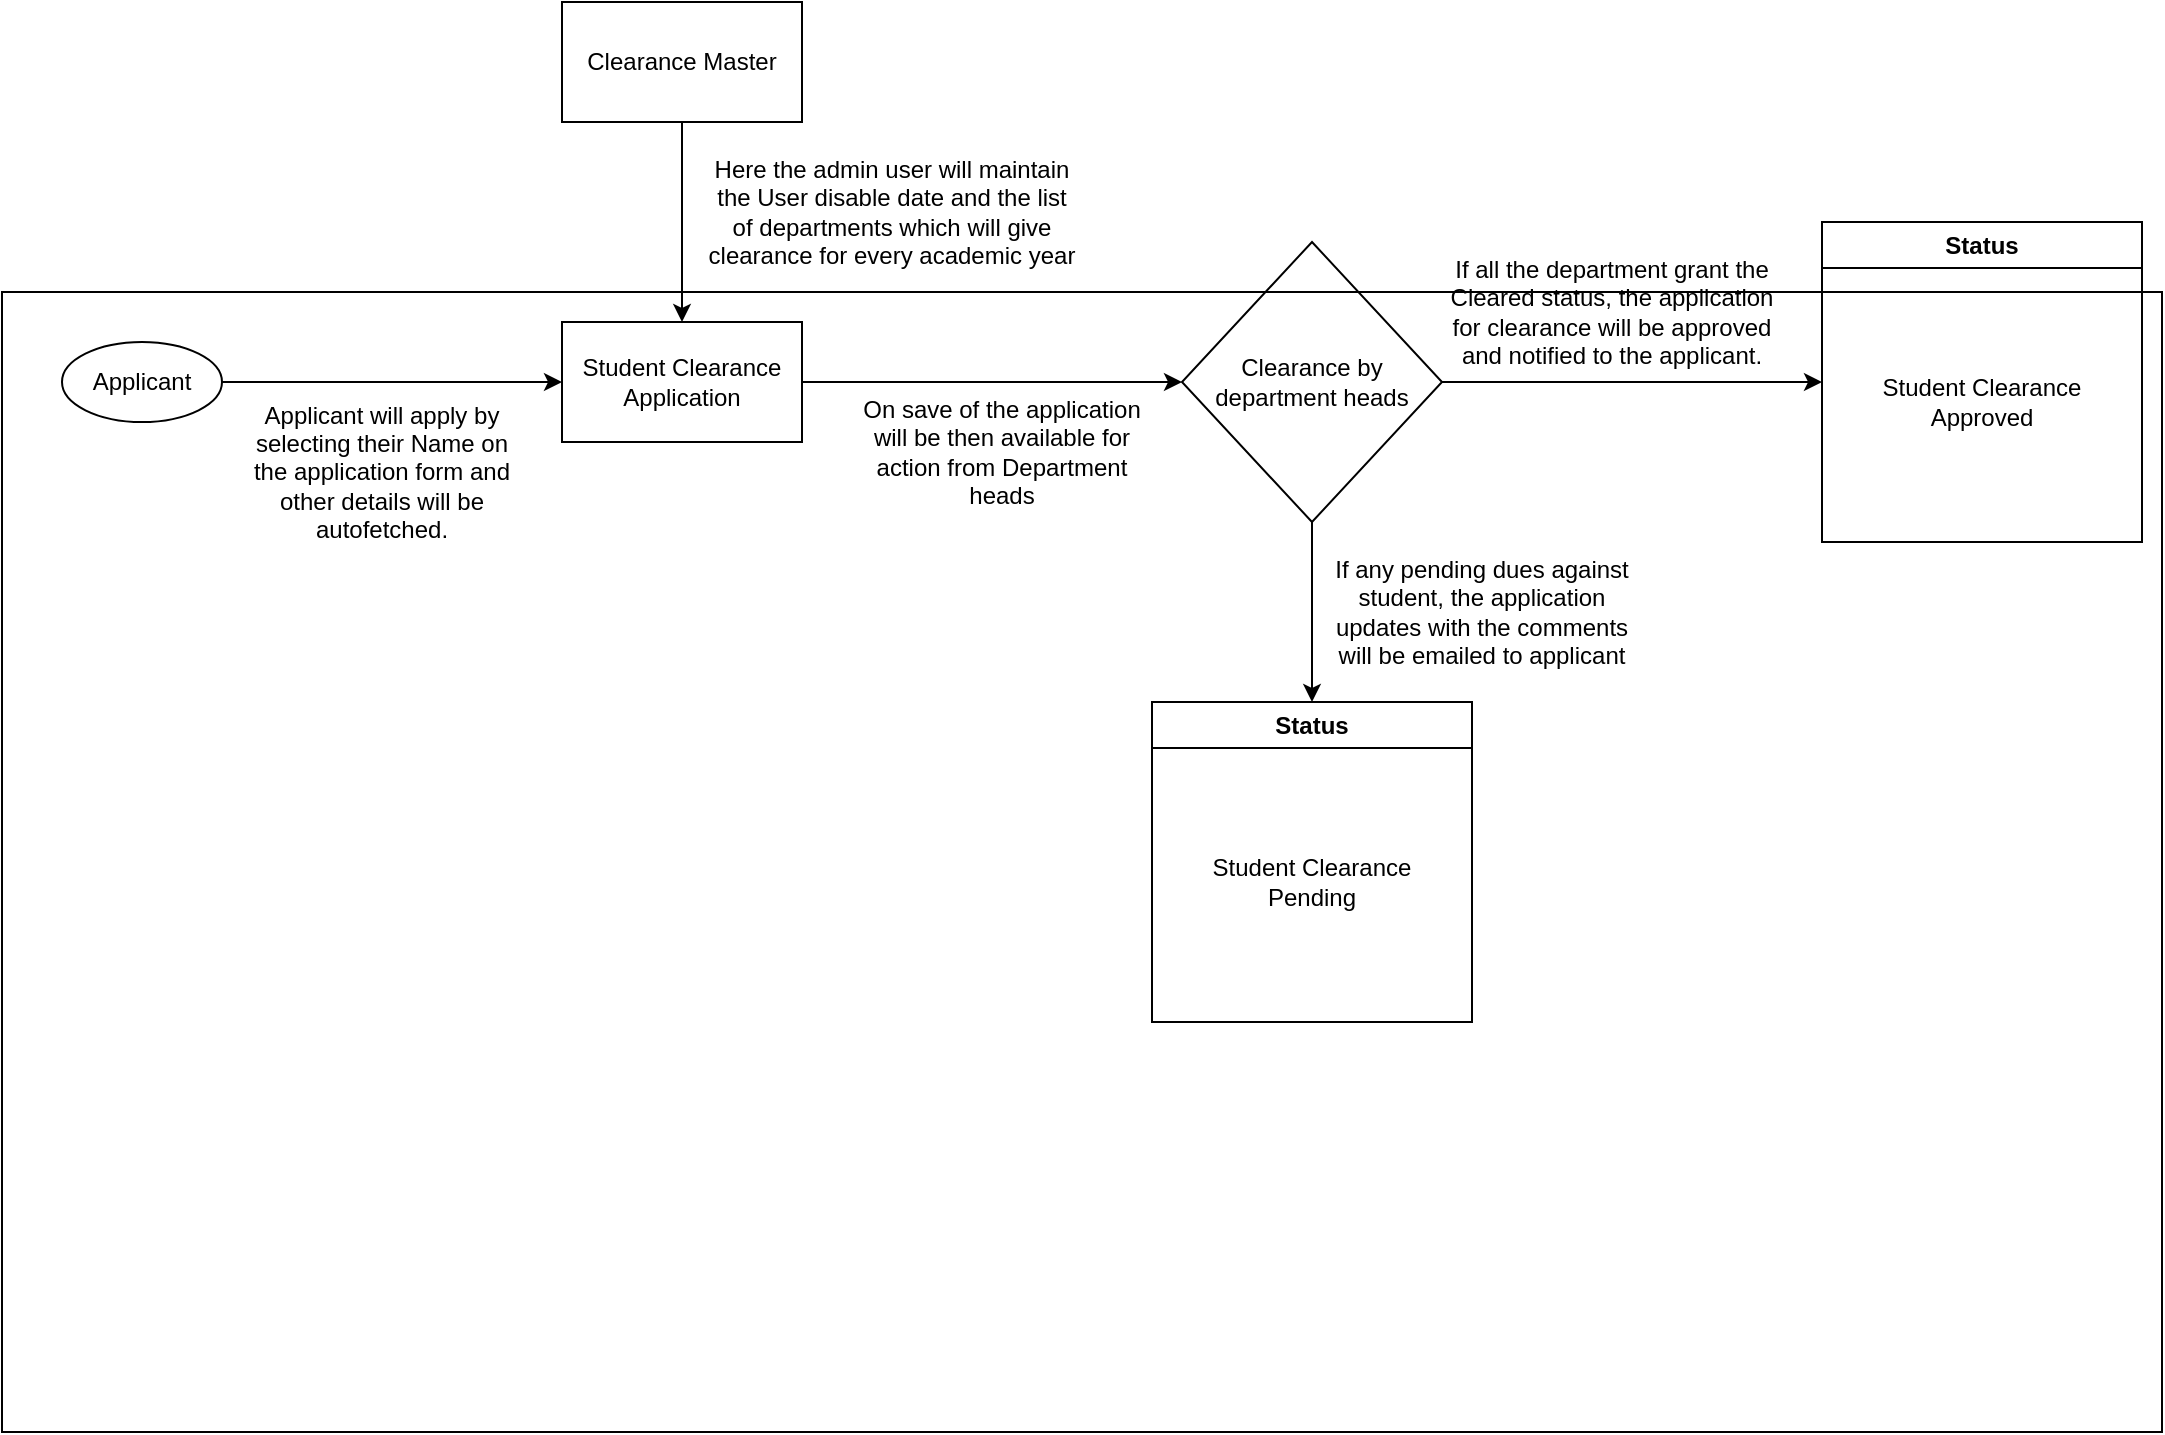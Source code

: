 <mxfile version="21.1.4" type="device">
  <diagram name="Page-1" id="RtX7O3aUDO1mknOpod4m">
    <mxGraphModel dx="2227" dy="788" grid="1" gridSize="10" guides="1" tooltips="1" connect="1" arrows="1" fold="1" page="1" pageScale="1" pageWidth="850" pageHeight="1100" math="0" shadow="0">
      <root>
        <mxCell id="0" />
        <mxCell id="1" parent="0" />
        <mxCell id="ZKevlM1vEIPRT6mVdrC--5" style="edgeStyle=orthogonalEdgeStyle;rounded=0;orthogonalLoop=1;jettySize=auto;html=1;" edge="1" parent="1" source="ZKevlM1vEIPRT6mVdrC--1" target="ZKevlM1vEIPRT6mVdrC--2">
          <mxGeometry relative="1" as="geometry" />
        </mxCell>
        <mxCell id="ZKevlM1vEIPRT6mVdrC--1" value="Clearance Master" style="rounded=0;whiteSpace=wrap;html=1;" vertex="1" parent="1">
          <mxGeometry x="260" y="130" width="120" height="60" as="geometry" />
        </mxCell>
        <mxCell id="ZKevlM1vEIPRT6mVdrC--11" style="edgeStyle=orthogonalEdgeStyle;rounded=0;orthogonalLoop=1;jettySize=auto;html=1;entryX=0;entryY=0.5;entryDx=0;entryDy=0;" edge="1" parent="1" source="ZKevlM1vEIPRT6mVdrC--2" target="ZKevlM1vEIPRT6mVdrC--12">
          <mxGeometry relative="1" as="geometry">
            <mxPoint x="480" y="320" as="targetPoint" />
          </mxGeometry>
        </mxCell>
        <mxCell id="ZKevlM1vEIPRT6mVdrC--2" value="Student Clearance Application" style="rounded=0;whiteSpace=wrap;html=1;" vertex="1" parent="1">
          <mxGeometry x="260" y="290" width="120" height="60" as="geometry" />
        </mxCell>
        <mxCell id="ZKevlM1vEIPRT6mVdrC--4" style="edgeStyle=orthogonalEdgeStyle;rounded=0;orthogonalLoop=1;jettySize=auto;html=1;" edge="1" parent="1" source="ZKevlM1vEIPRT6mVdrC--3" target="ZKevlM1vEIPRT6mVdrC--2">
          <mxGeometry relative="1" as="geometry" />
        </mxCell>
        <mxCell id="ZKevlM1vEIPRT6mVdrC--3" value="Applicant" style="ellipse;whiteSpace=wrap;html=1;" vertex="1" parent="1">
          <mxGeometry x="10" y="300" width="80" height="40" as="geometry" />
        </mxCell>
        <mxCell id="ZKevlM1vEIPRT6mVdrC--7" value="Status" style="swimlane;whiteSpace=wrap;html=1;" vertex="1" parent="1">
          <mxGeometry x="890" y="240" width="160" height="160" as="geometry" />
        </mxCell>
        <mxCell id="ZKevlM1vEIPRT6mVdrC--8" value="Student Clearance Approved" style="text;html=1;strokeColor=none;fillColor=none;align=center;verticalAlign=middle;whiteSpace=wrap;rounded=0;" vertex="1" parent="ZKevlM1vEIPRT6mVdrC--7">
          <mxGeometry x="25" y="75" width="110" height="30" as="geometry" />
        </mxCell>
        <mxCell id="ZKevlM1vEIPRT6mVdrC--9" value="Applicant will apply by selecting their Name on the application form and other details will be autofetched." style="text;html=1;strokeColor=none;fillColor=none;align=center;verticalAlign=middle;whiteSpace=wrap;rounded=0;" vertex="1" parent="1">
          <mxGeometry x="100" y="350" width="140" height="30" as="geometry" />
        </mxCell>
        <mxCell id="ZKevlM1vEIPRT6mVdrC--10" value="On save of the application will be then available for action from Department heads" style="text;html=1;strokeColor=none;fillColor=none;align=center;verticalAlign=middle;whiteSpace=wrap;rounded=0;" vertex="1" parent="1">
          <mxGeometry x="400" y="340" width="160" height="30" as="geometry" />
        </mxCell>
        <mxCell id="ZKevlM1vEIPRT6mVdrC--13" style="edgeStyle=orthogonalEdgeStyle;rounded=0;orthogonalLoop=1;jettySize=auto;html=1;entryX=0;entryY=0.5;entryDx=0;entryDy=0;" edge="1" parent="1" source="ZKevlM1vEIPRT6mVdrC--12" target="ZKevlM1vEIPRT6mVdrC--7">
          <mxGeometry relative="1" as="geometry" />
        </mxCell>
        <mxCell id="ZKevlM1vEIPRT6mVdrC--15" style="edgeStyle=orthogonalEdgeStyle;rounded=0;orthogonalLoop=1;jettySize=auto;html=1;exitX=0.5;exitY=1;exitDx=0;exitDy=0;" edge="1" parent="1" source="ZKevlM1vEIPRT6mVdrC--12">
          <mxGeometry relative="1" as="geometry">
            <mxPoint x="635" y="480" as="targetPoint" />
          </mxGeometry>
        </mxCell>
        <mxCell id="ZKevlM1vEIPRT6mVdrC--12" value="Clearance by department heads" style="rhombus;whiteSpace=wrap;html=1;" vertex="1" parent="1">
          <mxGeometry x="570" y="250" width="130" height="140" as="geometry" />
        </mxCell>
        <mxCell id="ZKevlM1vEIPRT6mVdrC--14" value="If all the department grant the Cleared status, the application for clearance will be approved and notified to the applicant." style="text;html=1;strokeColor=none;fillColor=none;align=center;verticalAlign=middle;whiteSpace=wrap;rounded=0;" vertex="1" parent="1">
          <mxGeometry x="700" y="270" width="170" height="30" as="geometry" />
        </mxCell>
        <mxCell id="ZKevlM1vEIPRT6mVdrC--17" value="Status" style="swimlane;whiteSpace=wrap;html=1;" vertex="1" parent="1">
          <mxGeometry x="555" y="480" width="160" height="160" as="geometry" />
        </mxCell>
        <mxCell id="ZKevlM1vEIPRT6mVdrC--18" value="Student Clearance Pending" style="text;html=1;strokeColor=none;fillColor=none;align=center;verticalAlign=middle;whiteSpace=wrap;rounded=0;" vertex="1" parent="ZKevlM1vEIPRT6mVdrC--17">
          <mxGeometry x="25" y="75" width="110" height="30" as="geometry" />
        </mxCell>
        <mxCell id="ZKevlM1vEIPRT6mVdrC--19" value="If any pending dues against student, the application updates with the comments will be emailed to applicant" style="text;html=1;strokeColor=none;fillColor=none;align=center;verticalAlign=middle;whiteSpace=wrap;rounded=0;" vertex="1" parent="1">
          <mxGeometry x="640" y="420" width="160" height="30" as="geometry" />
        </mxCell>
        <mxCell id="ZKevlM1vEIPRT6mVdrC--20" value="Here the admin user will maintain the User disable date and the list of departments which will give clearance for every academic year" style="text;html=1;strokeColor=none;fillColor=none;align=center;verticalAlign=middle;whiteSpace=wrap;rounded=0;" vertex="1" parent="1">
          <mxGeometry x="330" y="220" width="190" height="30" as="geometry" />
        </mxCell>
        <mxCell id="ZKevlM1vEIPRT6mVdrC--23" value="" style="rounded=0;whiteSpace=wrap;html=1;fillColor=none;" vertex="1" parent="1">
          <mxGeometry x="-20" y="275" width="1080" height="570" as="geometry" />
        </mxCell>
      </root>
    </mxGraphModel>
  </diagram>
</mxfile>
